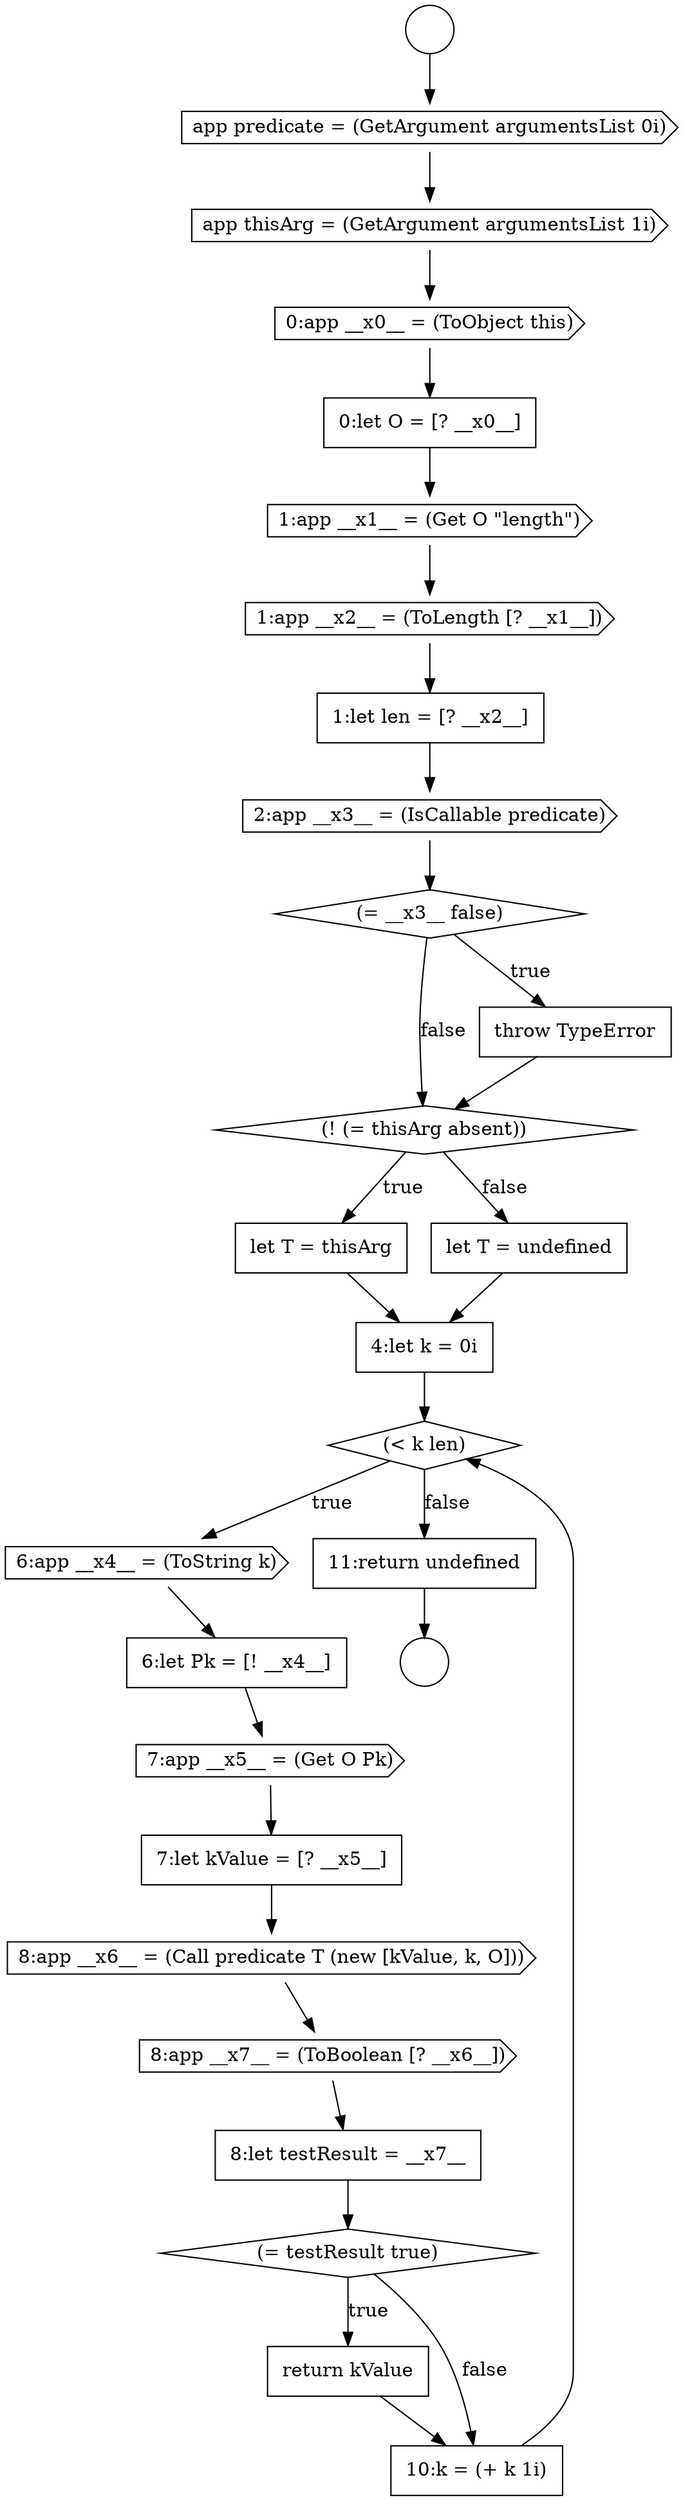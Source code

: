 digraph {
  node14684 [shape=cds, label=<<font color="black">app thisArg = (GetArgument argumentsList 1i)</font>> color="black" fillcolor="white" style=filled]
  node14681 [shape=circle label=" " color="black" fillcolor="white" style=filled]
  node14687 [shape=cds, label=<<font color="black">1:app __x1__ = (Get O &quot;length&quot;)</font>> color="black" fillcolor="white" style=filled]
  node14696 [shape=none, margin=0, label=<<font color="black">
    <table border="0" cellborder="1" cellspacing="0" cellpadding="10">
      <tr><td align="left">4:let k = 0i</td></tr>
    </table>
  </font>> color="black" fillcolor="white" style=filled]
  node14705 [shape=diamond, label=<<font color="black">(= testResult true)</font>> color="black" fillcolor="white" style=filled]
  node14700 [shape=cds, label=<<font color="black">7:app __x5__ = (Get O Pk)</font>> color="black" fillcolor="white" style=filled]
  node14685 [shape=cds, label=<<font color="black">0:app __x0__ = (ToObject this)</font>> color="black" fillcolor="white" style=filled]
  node14704 [shape=none, margin=0, label=<<font color="black">
    <table border="0" cellborder="1" cellspacing="0" cellpadding="10">
      <tr><td align="left">8:let testResult = __x7__</td></tr>
    </table>
  </font>> color="black" fillcolor="white" style=filled]
  node14691 [shape=diamond, label=<<font color="black">(= __x3__ false)</font>> color="black" fillcolor="white" style=filled]
  node14694 [shape=none, margin=0, label=<<font color="black">
    <table border="0" cellborder="1" cellspacing="0" cellpadding="10">
      <tr><td align="left">let T = thisArg</td></tr>
    </table>
  </font>> color="black" fillcolor="white" style=filled]
  node14689 [shape=none, margin=0, label=<<font color="black">
    <table border="0" cellborder="1" cellspacing="0" cellpadding="10">
      <tr><td align="left">1:let len = [? __x2__]</td></tr>
    </table>
  </font>> color="black" fillcolor="white" style=filled]
  node14701 [shape=none, margin=0, label=<<font color="black">
    <table border="0" cellborder="1" cellspacing="0" cellpadding="10">
      <tr><td align="left">7:let kValue = [? __x5__]</td></tr>
    </table>
  </font>> color="black" fillcolor="white" style=filled]
  node14690 [shape=cds, label=<<font color="black">2:app __x3__ = (IsCallable predicate)</font>> color="black" fillcolor="white" style=filled]
  node14686 [shape=none, margin=0, label=<<font color="black">
    <table border="0" cellborder="1" cellspacing="0" cellpadding="10">
      <tr><td align="left">0:let O = [? __x0__]</td></tr>
    </table>
  </font>> color="black" fillcolor="white" style=filled]
  node14697 [shape=diamond, label=<<font color="black">(&lt; k len)</font>> color="black" fillcolor="white" style=filled]
  node14698 [shape=cds, label=<<font color="black">6:app __x4__ = (ToString k)</font>> color="black" fillcolor="white" style=filled]
  node14693 [shape=diamond, label=<<font color="black">(! (= thisArg absent))</font>> color="black" fillcolor="white" style=filled]
  node14708 [shape=none, margin=0, label=<<font color="black">
    <table border="0" cellborder="1" cellspacing="0" cellpadding="10">
      <tr><td align="left">11:return undefined</td></tr>
    </table>
  </font>> color="black" fillcolor="white" style=filled]
  node14702 [shape=cds, label=<<font color="black">8:app __x6__ = (Call predicate T (new [kValue, k, O]))</font>> color="black" fillcolor="white" style=filled]
  node14699 [shape=none, margin=0, label=<<font color="black">
    <table border="0" cellborder="1" cellspacing="0" cellpadding="10">
      <tr><td align="left">6:let Pk = [! __x4__]</td></tr>
    </table>
  </font>> color="black" fillcolor="white" style=filled]
  node14706 [shape=none, margin=0, label=<<font color="black">
    <table border="0" cellborder="1" cellspacing="0" cellpadding="10">
      <tr><td align="left">return kValue</td></tr>
    </table>
  </font>> color="black" fillcolor="white" style=filled]
  node14682 [shape=circle label=" " color="black" fillcolor="white" style=filled]
  node14703 [shape=cds, label=<<font color="black">8:app __x7__ = (ToBoolean [? __x6__])</font>> color="black" fillcolor="white" style=filled]
  node14688 [shape=cds, label=<<font color="black">1:app __x2__ = (ToLength [? __x1__])</font>> color="black" fillcolor="white" style=filled]
  node14692 [shape=none, margin=0, label=<<font color="black">
    <table border="0" cellborder="1" cellspacing="0" cellpadding="10">
      <tr><td align="left">throw TypeError</td></tr>
    </table>
  </font>> color="black" fillcolor="white" style=filled]
  node14707 [shape=none, margin=0, label=<<font color="black">
    <table border="0" cellborder="1" cellspacing="0" cellpadding="10">
      <tr><td align="left">10:k = (+ k 1i)</td></tr>
    </table>
  </font>> color="black" fillcolor="white" style=filled]
  node14683 [shape=cds, label=<<font color="black">app predicate = (GetArgument argumentsList 0i)</font>> color="black" fillcolor="white" style=filled]
  node14695 [shape=none, margin=0, label=<<font color="black">
    <table border="0" cellborder="1" cellspacing="0" cellpadding="10">
      <tr><td align="left">let T = undefined</td></tr>
    </table>
  </font>> color="black" fillcolor="white" style=filled]
  node14687 -> node14688 [ color="black"]
  node14708 -> node14682 [ color="black"]
  node14702 -> node14703 [ color="black"]
  node14701 -> node14702 [ color="black"]
  node14698 -> node14699 [ color="black"]
  node14707 -> node14697 [ color="black"]
  node14684 -> node14685 [ color="black"]
  node14689 -> node14690 [ color="black"]
  node14699 -> node14700 [ color="black"]
  node14695 -> node14696 [ color="black"]
  node14688 -> node14689 [ color="black"]
  node14700 -> node14701 [ color="black"]
  node14683 -> node14684 [ color="black"]
  node14691 -> node14692 [label=<<font color="black">true</font>> color="black"]
  node14691 -> node14693 [label=<<font color="black">false</font>> color="black"]
  node14703 -> node14704 [ color="black"]
  node14692 -> node14693 [ color="black"]
  node14704 -> node14705 [ color="black"]
  node14697 -> node14698 [label=<<font color="black">true</font>> color="black"]
  node14697 -> node14708 [label=<<font color="black">false</font>> color="black"]
  node14696 -> node14697 [ color="black"]
  node14690 -> node14691 [ color="black"]
  node14681 -> node14683 [ color="black"]
  node14706 -> node14707 [ color="black"]
  node14685 -> node14686 [ color="black"]
  node14693 -> node14694 [label=<<font color="black">true</font>> color="black"]
  node14693 -> node14695 [label=<<font color="black">false</font>> color="black"]
  node14686 -> node14687 [ color="black"]
  node14694 -> node14696 [ color="black"]
  node14705 -> node14706 [label=<<font color="black">true</font>> color="black"]
  node14705 -> node14707 [label=<<font color="black">false</font>> color="black"]
}
